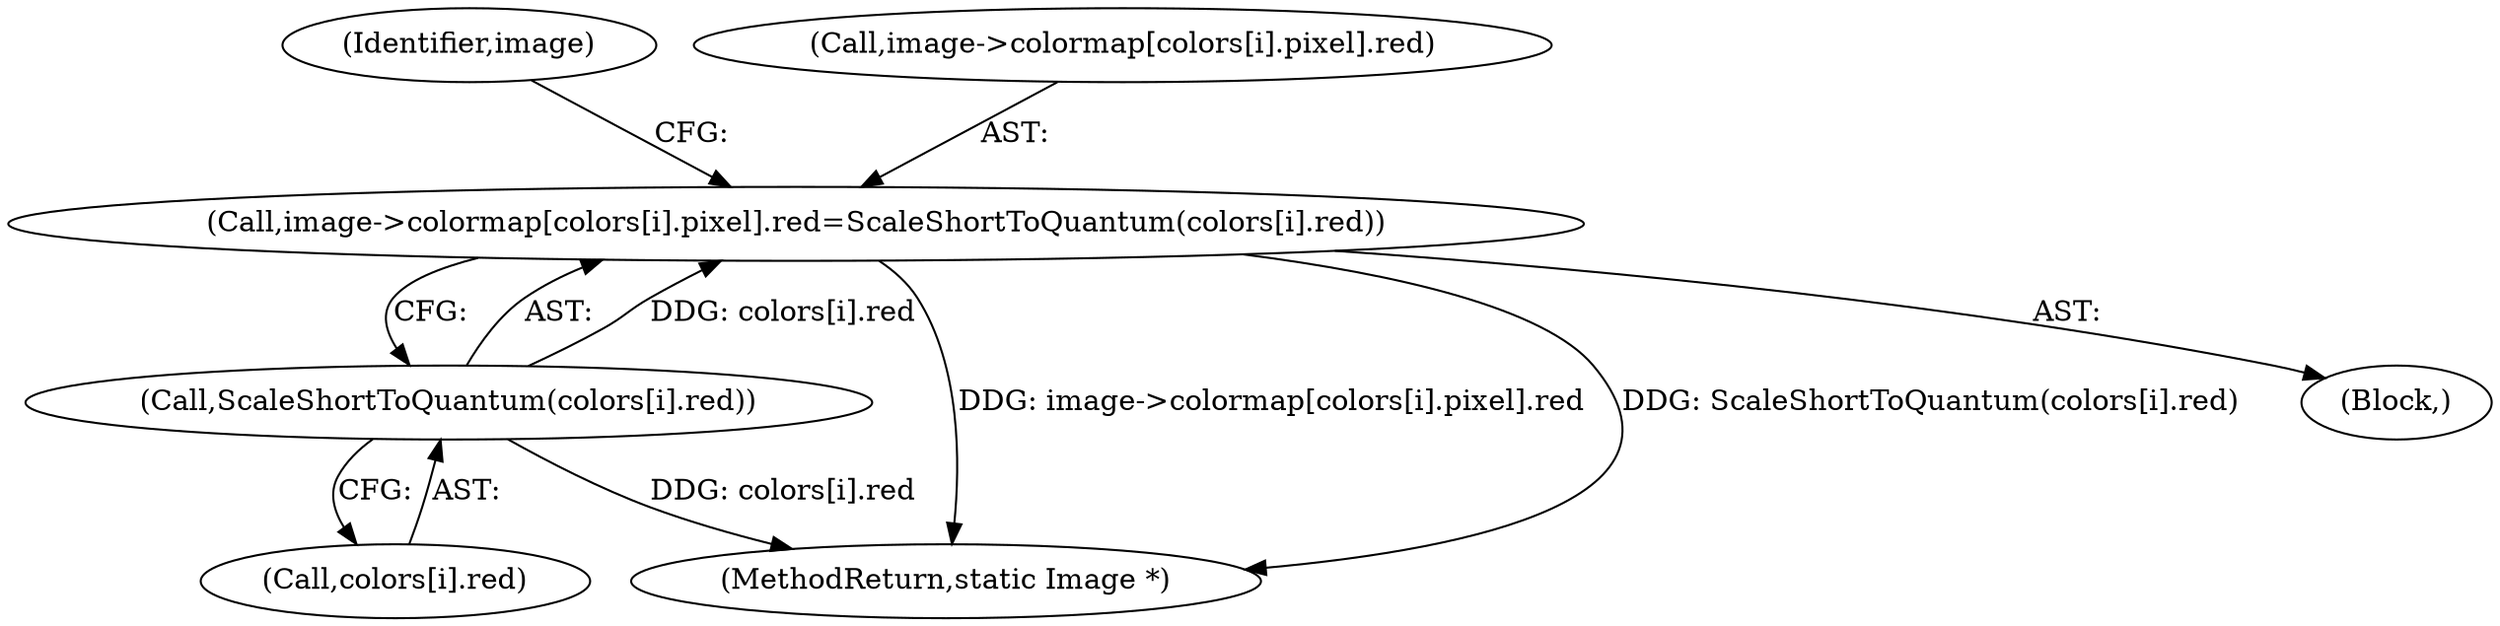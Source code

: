 digraph "0_ImageMagick_f6e9d0d9955e85bdd7540b251cd50d598dacc5e6_13@pointer" {
"1001205" [label="(Call,image->colormap[colors[i].pixel].red=ScaleShortToQuantum(colors[i].red))"];
"1001217" [label="(Call,ScaleShortToQuantum(colors[i].red))"];
"1001217" [label="(Call,ScaleShortToQuantum(colors[i].red))"];
"1001227" [label="(Identifier,image)"];
"1001206" [label="(Call,image->colormap[colors[i].pixel].red)"];
"1001548" [label="(MethodReturn,static Image *)"];
"1001205" [label="(Call,image->colormap[colors[i].pixel].red=ScaleShortToQuantum(colors[i].red))"];
"1001204" [label="(Block,)"];
"1001218" [label="(Call,colors[i].red)"];
"1001205" -> "1001204"  [label="AST: "];
"1001205" -> "1001217"  [label="CFG: "];
"1001206" -> "1001205"  [label="AST: "];
"1001217" -> "1001205"  [label="AST: "];
"1001227" -> "1001205"  [label="CFG: "];
"1001205" -> "1001548"  [label="DDG: image->colormap[colors[i].pixel].red"];
"1001205" -> "1001548"  [label="DDG: ScaleShortToQuantum(colors[i].red)"];
"1001217" -> "1001205"  [label="DDG: colors[i].red"];
"1001217" -> "1001218"  [label="CFG: "];
"1001218" -> "1001217"  [label="AST: "];
"1001217" -> "1001548"  [label="DDG: colors[i].red"];
}
